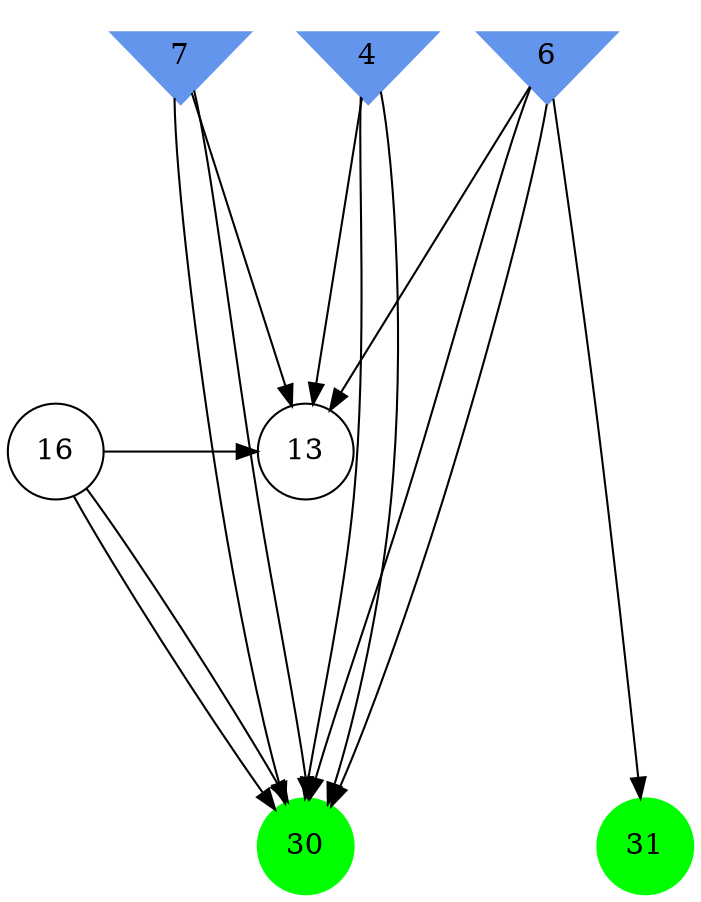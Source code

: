 digraph brain {
	ranksep=2.0;
	4 [shape=invtriangle,style=filled,color=cornflowerblue];
	6 [shape=invtriangle,style=filled,color=cornflowerblue];
	7 [shape=invtriangle,style=filled,color=cornflowerblue];
	13 [shape=circle,color=black];
	16 [shape=circle,color=black];
	30 [shape=circle,style=filled,color=green];
	31 [shape=circle,style=filled,color=green];
	6	->	30;
	6	->	13;
	6	->	30;
	4	->	30;
	4	->	13;
	4	->	30;
	16	->	30;
	16	->	13;
	16	->	30;
	7	->	30;
	7	->	13;
	7	->	30;
	6	->	31;
	{ rank=same; 4; 6; 7; }
	{ rank=same; 13; 16; }
	{ rank=same; 30; 31; }
}
